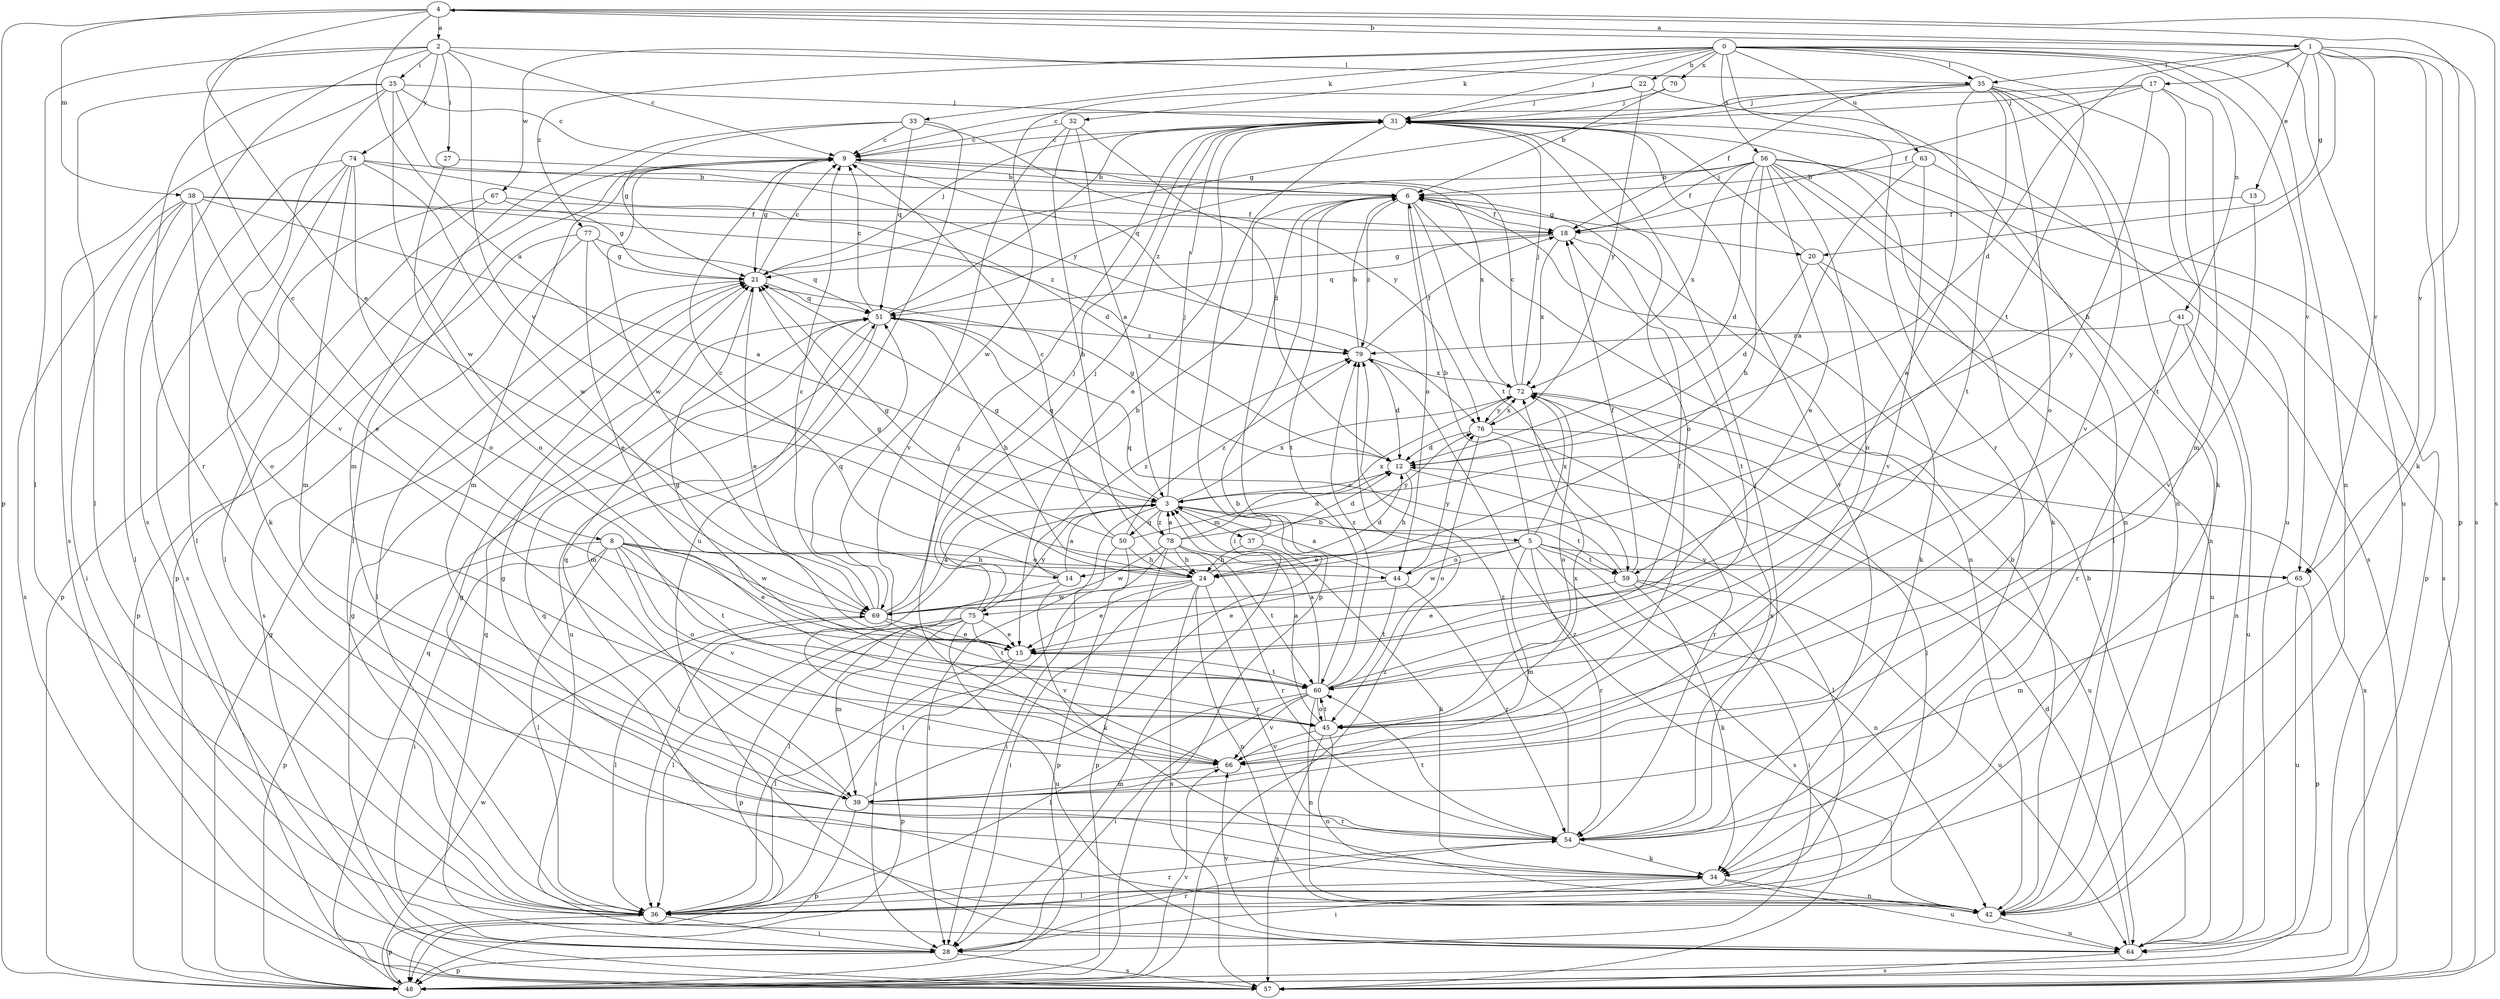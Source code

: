 strict digraph  {
0;
1;
2;
3;
4;
5;
6;
8;
9;
12;
13;
14;
15;
17;
18;
20;
21;
22;
24;
25;
27;
28;
31;
32;
33;
34;
35;
36;
37;
38;
39;
41;
42;
44;
45;
48;
50;
51;
54;
56;
57;
59;
60;
63;
64;
65;
66;
67;
69;
70;
72;
74;
75;
76;
77;
78;
79;
0 -> 22  [label=h];
0 -> 31  [label=j];
0 -> 32  [label=k];
0 -> 33  [label=k];
0 -> 35  [label=l];
0 -> 41  [label=n];
0 -> 42  [label=n];
0 -> 54  [label=r];
0 -> 56  [label=s];
0 -> 59  [label=t];
0 -> 63  [label=u];
0 -> 64  [label=u];
0 -> 65  [label=v];
0 -> 67  [label=w];
0 -> 70  [label=x];
0 -> 77  [label=z];
1 -> 4  [label=b];
1 -> 12  [label=d];
1 -> 13  [label=e];
1 -> 17  [label=f];
1 -> 20  [label=g];
1 -> 24  [label=h];
1 -> 34  [label=k];
1 -> 35  [label=l];
1 -> 48  [label=p];
1 -> 57  [label=s];
1 -> 65  [label=v];
2 -> 8  [label=c];
2 -> 9  [label=c];
2 -> 25  [label=i];
2 -> 27  [label=i];
2 -> 35  [label=l];
2 -> 36  [label=l];
2 -> 57  [label=s];
2 -> 65  [label=v];
2 -> 74  [label=y];
3 -> 5  [label=b];
3 -> 28  [label=i];
3 -> 31  [label=j];
3 -> 36  [label=l];
3 -> 37  [label=m];
3 -> 50  [label=q];
3 -> 51  [label=q];
3 -> 59  [label=t];
3 -> 72  [label=x];
3 -> 75  [label=y];
3 -> 78  [label=z];
4 -> 1  [label=a];
4 -> 2  [label=a];
4 -> 3  [label=a];
4 -> 14  [label=e];
4 -> 38  [label=m];
4 -> 48  [label=p];
4 -> 57  [label=s];
4 -> 65  [label=v];
5 -> 6  [label=b];
5 -> 14  [label=e];
5 -> 39  [label=m];
5 -> 42  [label=n];
5 -> 44  [label=o];
5 -> 54  [label=r];
5 -> 57  [label=s];
5 -> 59  [label=t];
5 -> 65  [label=v];
5 -> 69  [label=w];
5 -> 72  [label=x];
6 -> 18  [label=f];
6 -> 20  [label=g];
6 -> 42  [label=n];
6 -> 44  [label=o];
6 -> 48  [label=p];
6 -> 59  [label=t];
6 -> 60  [label=t];
6 -> 79  [label=z];
8 -> 15  [label=e];
8 -> 24  [label=h];
8 -> 28  [label=i];
8 -> 36  [label=l];
8 -> 44  [label=o];
8 -> 45  [label=o];
8 -> 48  [label=p];
8 -> 60  [label=t];
8 -> 66  [label=v];
8 -> 69  [label=w];
9 -> 6  [label=b];
9 -> 21  [label=g];
9 -> 36  [label=l];
9 -> 39  [label=m];
9 -> 48  [label=p];
9 -> 69  [label=w];
9 -> 72  [label=x];
9 -> 79  [label=z];
12 -> 3  [label=a];
12 -> 21  [label=g];
12 -> 24  [label=h];
12 -> 36  [label=l];
13 -> 18  [label=f];
13 -> 66  [label=v];
14 -> 3  [label=a];
14 -> 9  [label=c];
14 -> 34  [label=k];
14 -> 36  [label=l];
14 -> 79  [label=z];
15 -> 36  [label=l];
15 -> 48  [label=p];
15 -> 60  [label=t];
17 -> 9  [label=c];
17 -> 18  [label=f];
17 -> 31  [label=j];
17 -> 39  [label=m];
17 -> 60  [label=t];
17 -> 75  [label=y];
18 -> 21  [label=g];
18 -> 51  [label=q];
18 -> 60  [label=t];
18 -> 72  [label=x];
20 -> 12  [label=d];
20 -> 31  [label=j];
20 -> 34  [label=k];
20 -> 64  [label=u];
21 -> 9  [label=c];
21 -> 15  [label=e];
21 -> 31  [label=j];
21 -> 36  [label=l];
21 -> 51  [label=q];
22 -> 31  [label=j];
22 -> 42  [label=n];
22 -> 69  [label=w];
22 -> 76  [label=y];
24 -> 12  [label=d];
24 -> 15  [label=e];
24 -> 21  [label=g];
24 -> 28  [label=i];
24 -> 42  [label=n];
24 -> 54  [label=r];
24 -> 57  [label=s];
24 -> 69  [label=w];
25 -> 9  [label=c];
25 -> 31  [label=j];
25 -> 36  [label=l];
25 -> 54  [label=r];
25 -> 57  [label=s];
25 -> 66  [label=v];
25 -> 69  [label=w];
25 -> 76  [label=y];
27 -> 6  [label=b];
27 -> 45  [label=o];
28 -> 21  [label=g];
28 -> 48  [label=p];
28 -> 51  [label=q];
28 -> 54  [label=r];
28 -> 57  [label=s];
31 -> 9  [label=c];
31 -> 15  [label=e];
31 -> 28  [label=i];
31 -> 42  [label=n];
31 -> 45  [label=o];
31 -> 54  [label=r];
31 -> 57  [label=s];
32 -> 3  [label=a];
32 -> 9  [label=c];
32 -> 12  [label=d];
32 -> 24  [label=h];
32 -> 66  [label=v];
33 -> 9  [label=c];
33 -> 21  [label=g];
33 -> 39  [label=m];
33 -> 51  [label=q];
33 -> 64  [label=u];
33 -> 76  [label=y];
34 -> 21  [label=g];
34 -> 28  [label=i];
34 -> 36  [label=l];
34 -> 42  [label=n];
34 -> 64  [label=u];
35 -> 15  [label=e];
35 -> 18  [label=f];
35 -> 21  [label=g];
35 -> 31  [label=j];
35 -> 34  [label=k];
35 -> 45  [label=o];
35 -> 60  [label=t];
35 -> 64  [label=u];
35 -> 66  [label=v];
36 -> 28  [label=i];
36 -> 48  [label=p];
36 -> 54  [label=r];
37 -> 12  [label=d];
37 -> 24  [label=h];
37 -> 34  [label=k];
38 -> 3  [label=a];
38 -> 15  [label=e];
38 -> 18  [label=f];
38 -> 28  [label=i];
38 -> 36  [label=l];
38 -> 45  [label=o];
38 -> 57  [label=s];
38 -> 79  [label=z];
39 -> 6  [label=b];
39 -> 48  [label=p];
39 -> 51  [label=q];
39 -> 54  [label=r];
41 -> 42  [label=n];
41 -> 54  [label=r];
41 -> 64  [label=u];
41 -> 79  [label=z];
42 -> 6  [label=b];
42 -> 21  [label=g];
42 -> 51  [label=q];
42 -> 64  [label=u];
42 -> 79  [label=z];
44 -> 3  [label=a];
44 -> 15  [label=e];
44 -> 54  [label=r];
44 -> 60  [label=t];
44 -> 76  [label=y];
45 -> 3  [label=a];
45 -> 42  [label=n];
45 -> 57  [label=s];
45 -> 60  [label=t];
45 -> 66  [label=v];
48 -> 21  [label=g];
48 -> 51  [label=q];
48 -> 66  [label=v];
48 -> 69  [label=w];
48 -> 79  [label=z];
50 -> 9  [label=c];
50 -> 12  [label=d];
50 -> 21  [label=g];
50 -> 24  [label=h];
50 -> 28  [label=i];
50 -> 48  [label=p];
50 -> 79  [label=z];
51 -> 9  [label=c];
51 -> 24  [label=h];
51 -> 31  [label=j];
51 -> 39  [label=m];
51 -> 64  [label=u];
51 -> 79  [label=z];
54 -> 31  [label=j];
54 -> 34  [label=k];
54 -> 60  [label=t];
54 -> 72  [label=x];
54 -> 79  [label=z];
56 -> 6  [label=b];
56 -> 12  [label=d];
56 -> 15  [label=e];
56 -> 18  [label=f];
56 -> 24  [label=h];
56 -> 34  [label=k];
56 -> 36  [label=l];
56 -> 42  [label=n];
56 -> 45  [label=o];
56 -> 51  [label=q];
56 -> 57  [label=s];
56 -> 72  [label=x];
57 -> 72  [label=x];
59 -> 15  [label=e];
59 -> 18  [label=f];
59 -> 28  [label=i];
59 -> 34  [label=k];
59 -> 51  [label=q];
59 -> 64  [label=u];
60 -> 3  [label=a];
60 -> 18  [label=f];
60 -> 21  [label=g];
60 -> 28  [label=i];
60 -> 36  [label=l];
60 -> 42  [label=n];
60 -> 45  [label=o];
60 -> 66  [label=v];
60 -> 79  [label=z];
63 -> 3  [label=a];
63 -> 6  [label=b];
63 -> 48  [label=p];
63 -> 66  [label=v];
64 -> 6  [label=b];
64 -> 12  [label=d];
64 -> 57  [label=s];
64 -> 66  [label=v];
65 -> 39  [label=m];
65 -> 48  [label=p];
65 -> 64  [label=u];
66 -> 31  [label=j];
66 -> 39  [label=m];
66 -> 72  [label=x];
67 -> 18  [label=f];
67 -> 21  [label=g];
67 -> 36  [label=l];
67 -> 48  [label=p];
69 -> 3  [label=a];
69 -> 9  [label=c];
69 -> 15  [label=e];
69 -> 31  [label=j];
69 -> 36  [label=l];
69 -> 51  [label=q];
69 -> 60  [label=t];
70 -> 6  [label=b];
70 -> 31  [label=j];
72 -> 9  [label=c];
72 -> 31  [label=j];
72 -> 36  [label=l];
72 -> 45  [label=o];
72 -> 76  [label=y];
74 -> 6  [label=b];
74 -> 12  [label=d];
74 -> 34  [label=k];
74 -> 36  [label=l];
74 -> 39  [label=m];
74 -> 45  [label=o];
74 -> 57  [label=s];
74 -> 69  [label=w];
75 -> 6  [label=b];
75 -> 15  [label=e];
75 -> 28  [label=i];
75 -> 31  [label=j];
75 -> 36  [label=l];
75 -> 39  [label=m];
75 -> 48  [label=p];
75 -> 64  [label=u];
75 -> 66  [label=v];
76 -> 12  [label=d];
76 -> 45  [label=o];
76 -> 54  [label=r];
76 -> 64  [label=u];
76 -> 72  [label=x];
77 -> 15  [label=e];
77 -> 21  [label=g];
77 -> 48  [label=p];
77 -> 51  [label=q];
77 -> 57  [label=s];
78 -> 3  [label=a];
78 -> 21  [label=g];
78 -> 24  [label=h];
78 -> 36  [label=l];
78 -> 48  [label=p];
78 -> 54  [label=r];
78 -> 60  [label=t];
78 -> 69  [label=w];
78 -> 72  [label=x];
78 -> 76  [label=y];
79 -> 6  [label=b];
79 -> 12  [label=d];
79 -> 18  [label=f];
79 -> 72  [label=x];
}
